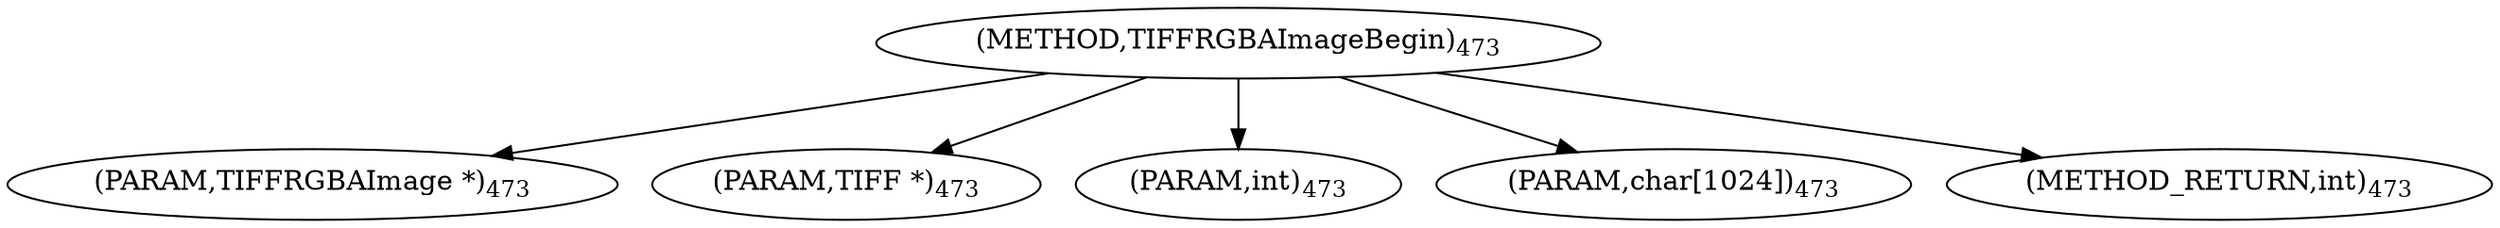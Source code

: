 digraph "TIFFRGBAImageBegin" {  
"8924" [label = <(METHOD,TIFFRGBAImageBegin)<SUB>473</SUB>> ]
"8925" [label = <(PARAM,TIFFRGBAImage *)<SUB>473</SUB>> ]
"8926" [label = <(PARAM,TIFF *)<SUB>473</SUB>> ]
"8927" [label = <(PARAM,int)<SUB>473</SUB>> ]
"8928" [label = <(PARAM,char[1024])<SUB>473</SUB>> ]
"8929" [label = <(METHOD_RETURN,int)<SUB>473</SUB>> ]
  "8924" -> "8925" 
  "8924" -> "8926" 
  "8924" -> "8927" 
  "8924" -> "8928" 
  "8924" -> "8929" 
}
